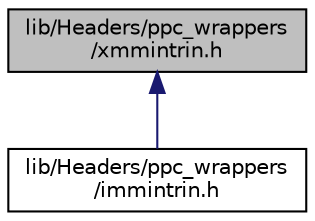 digraph "lib/Headers/ppc_wrappers/xmmintrin.h"
{
 // LATEX_PDF_SIZE
  bgcolor="transparent";
  edge [fontname="Helvetica",fontsize="10",labelfontname="Helvetica",labelfontsize="10"];
  node [fontname="Helvetica",fontsize="10",shape=record];
  Node1 [label="lib/Headers/ppc_wrappers\l/xmmintrin.h",height=0.2,width=0.4,color="black", fillcolor="grey75", style="filled", fontcolor="black",tooltip=" "];
  Node1 -> Node2 [dir="back",color="midnightblue",fontsize="10",style="solid",fontname="Helvetica"];
  Node2 [label="lib/Headers/ppc_wrappers\l/immintrin.h",height=0.2,width=0.4,color="black",URL="$ppc__wrappers_2immintrin_8h.html",tooltip=" "];
}
